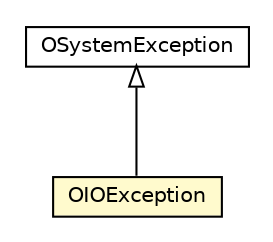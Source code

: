 #!/usr/local/bin/dot
#
# Class diagram 
# Generated by UMLGraph version R5_6-24-gf6e263 (http://www.umlgraph.org/)
#

digraph G {
	edge [fontname="Helvetica",fontsize=10,labelfontname="Helvetica",labelfontsize=10];
	node [fontname="Helvetica",fontsize=10,shape=plaintext];
	nodesep=0.25;
	ranksep=0.5;
	// com.orientechnologies.common.io.OIOException
	c3691264 [label=<<table title="com.orientechnologies.common.io.OIOException" border="0" cellborder="1" cellspacing="0" cellpadding="2" port="p" bgcolor="lemonChiffon" href="./OIOException.html">
		<tr><td><table border="0" cellspacing="0" cellpadding="1">
<tr><td align="center" balign="center"> OIOException </td></tr>
		</table></td></tr>
		</table>>, URL="./OIOException.html", fontname="Helvetica", fontcolor="black", fontsize=10.0];
	// com.orientechnologies.common.exception.OSystemException
	c3691327 [label=<<table title="com.orientechnologies.common.exception.OSystemException" border="0" cellborder="1" cellspacing="0" cellpadding="2" port="p" href="../exception/OSystemException.html">
		<tr><td><table border="0" cellspacing="0" cellpadding="1">
<tr><td align="center" balign="center"> OSystemException </td></tr>
		</table></td></tr>
		</table>>, URL="../exception/OSystemException.html", fontname="Helvetica", fontcolor="black", fontsize=10.0];
	//com.orientechnologies.common.io.OIOException extends com.orientechnologies.common.exception.OSystemException
	c3691327:p -> c3691264:p [dir=back,arrowtail=empty];
}

